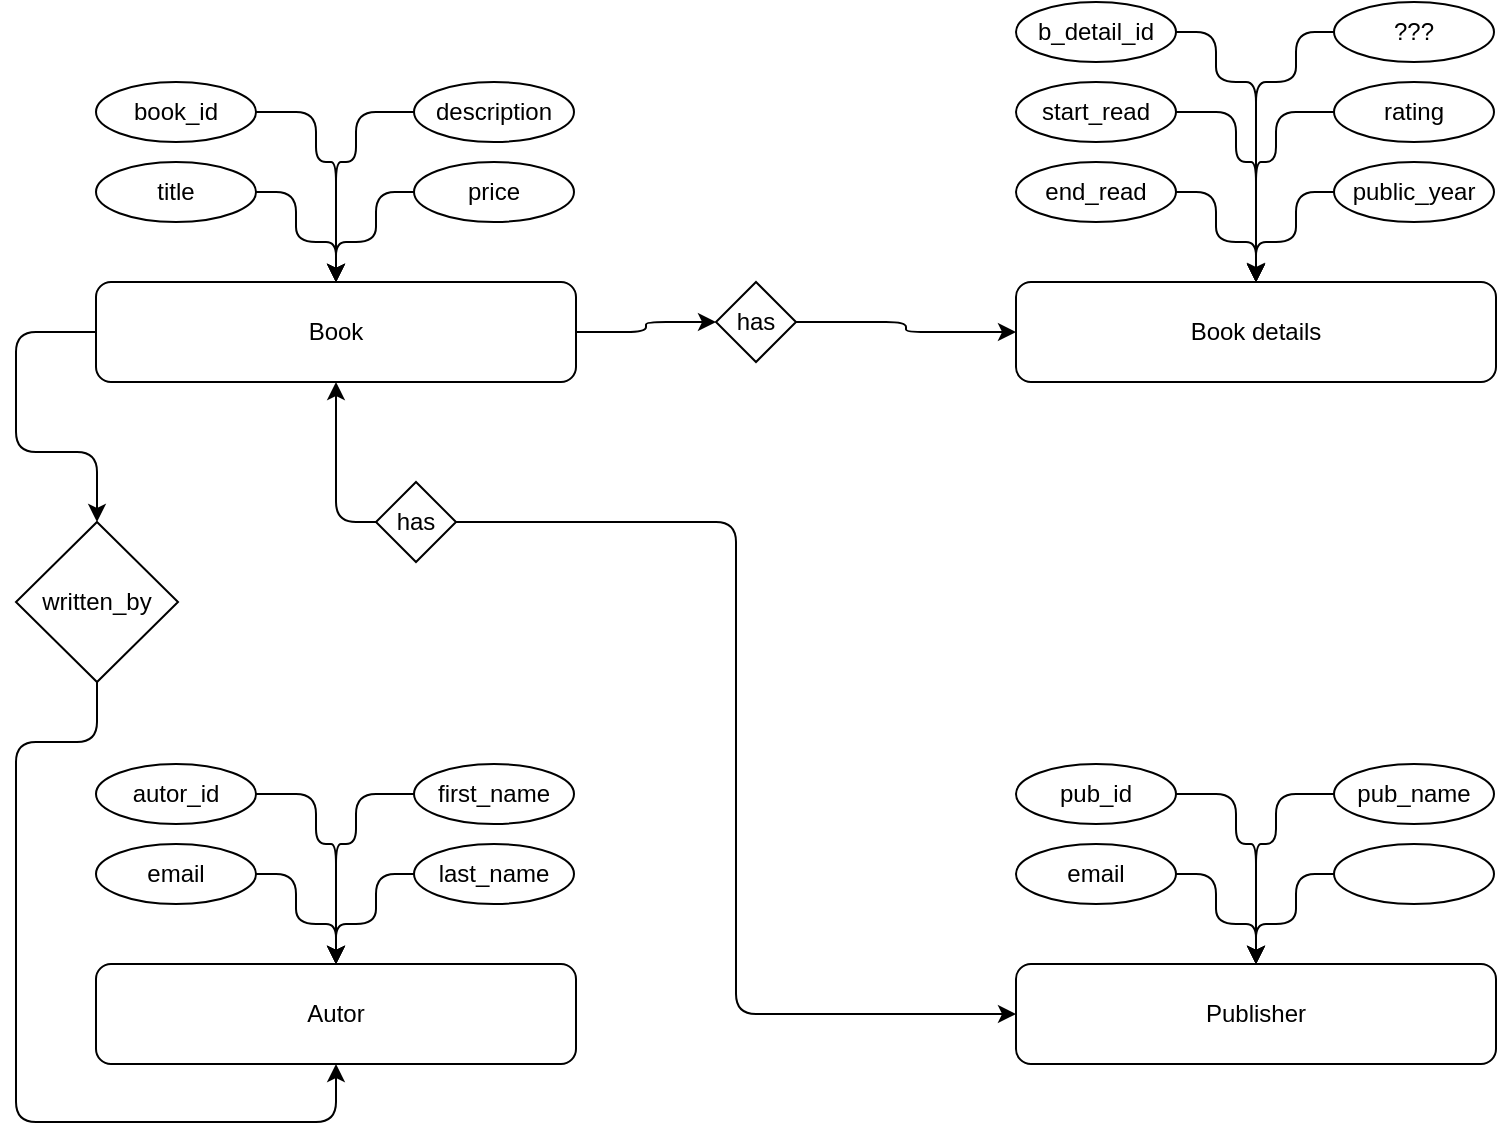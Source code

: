<mxfile>
    <diagram id="a0XAqbzJnYiUwKA8N0T5" name="Page-1">
        <mxGraphModel dx="1239" dy="646" grid="1" gridSize="10" guides="1" tooltips="1" connect="1" arrows="1" fold="1" page="1" pageScale="1" pageWidth="827" pageHeight="1169" math="0" shadow="0">
            <root>
                <mxCell id="0"/>
                <mxCell id="1" parent="0"/>
                <mxCell id="51" style="edgeStyle=orthogonalEdgeStyle;html=1;entryX=0.5;entryY=0;entryDx=0;entryDy=0;" parent="1" source="2" target="46" edge="1">
                    <mxGeometry relative="1" as="geometry">
                        <Array as="points">
                            <mxPoint x="40" y="205"/>
                            <mxPoint x="40" y="265"/>
                            <mxPoint x="81" y="265"/>
                        </Array>
                    </mxGeometry>
                </mxCell>
                <mxCell id="53" style="edgeStyle=orthogonalEdgeStyle;html=1;entryX=0;entryY=0.5;entryDx=0;entryDy=0;" parent="1" source="2" target="47" edge="1">
                    <mxGeometry relative="1" as="geometry"/>
                </mxCell>
                <mxCell id="2" value="Book" style="rounded=1;whiteSpace=wrap;html=1;" parent="1" vertex="1">
                    <mxGeometry x="80" y="180" width="240" height="50" as="geometry"/>
                </mxCell>
                <mxCell id="8" style="edgeStyle=orthogonalEdgeStyle;html=1;entryX=0.5;entryY=0;entryDx=0;entryDy=0;" parent="1" source="3" target="2" edge="1">
                    <mxGeometry relative="1" as="geometry">
                        <mxPoint x="220" y="200" as="targetPoint"/>
                        <Array as="points">
                            <mxPoint x="210" y="95"/>
                            <mxPoint x="210" y="120"/>
                            <mxPoint x="200" y="120"/>
                        </Array>
                    </mxGeometry>
                </mxCell>
                <mxCell id="3" value="description" style="ellipse;whiteSpace=wrap;html=1;" parent="1" vertex="1">
                    <mxGeometry x="239" y="80" width="80" height="30" as="geometry"/>
                </mxCell>
                <mxCell id="7" style="edgeStyle=orthogonalEdgeStyle;html=1;entryX=0.5;entryY=0;entryDx=0;entryDy=0;" parent="1" source="4" target="2" edge="1">
                    <mxGeometry relative="1" as="geometry">
                        <mxPoint x="180" y="200" as="targetPoint"/>
                        <Array as="points">
                            <mxPoint x="190" y="95"/>
                            <mxPoint x="190" y="120"/>
                            <mxPoint x="200" y="120"/>
                        </Array>
                    </mxGeometry>
                </mxCell>
                <mxCell id="4" value="book_id" style="ellipse;whiteSpace=wrap;html=1;" parent="1" vertex="1">
                    <mxGeometry x="80" y="80" width="80" height="30" as="geometry"/>
                </mxCell>
                <mxCell id="12" style="edgeStyle=orthogonalEdgeStyle;html=1;" parent="1" source="5" edge="1">
                    <mxGeometry relative="1" as="geometry">
                        <mxPoint x="200" y="180" as="targetPoint"/>
                        <Array as="points">
                            <mxPoint x="180" y="135"/>
                            <mxPoint x="180" y="160"/>
                            <mxPoint x="200" y="160"/>
                        </Array>
                    </mxGeometry>
                </mxCell>
                <mxCell id="5" value="title" style="ellipse;whiteSpace=wrap;html=1;" parent="1" vertex="1">
                    <mxGeometry x="80" y="120" width="80" height="30" as="geometry"/>
                </mxCell>
                <mxCell id="13" style="edgeStyle=orthogonalEdgeStyle;html=1;entryX=0.5;entryY=0;entryDx=0;entryDy=0;" parent="1" source="6" target="2" edge="1">
                    <mxGeometry relative="1" as="geometry">
                        <mxPoint x="230.0" y="200" as="targetPoint"/>
                        <Array as="points">
                            <mxPoint x="220" y="135"/>
                            <mxPoint x="220" y="160"/>
                            <mxPoint x="200" y="160"/>
                        </Array>
                    </mxGeometry>
                </mxCell>
                <mxCell id="6" value="price" style="ellipse;whiteSpace=wrap;html=1;" parent="1" vertex="1">
                    <mxGeometry x="239" y="120" width="80" height="30" as="geometry"/>
                </mxCell>
                <mxCell id="14" value="Book details" style="rounded=1;whiteSpace=wrap;html=1;" parent="1" vertex="1">
                    <mxGeometry x="540" y="180" width="240" height="50" as="geometry"/>
                </mxCell>
                <mxCell id="15" style="edgeStyle=orthogonalEdgeStyle;html=1;entryX=0.5;entryY=0;entryDx=0;entryDy=0;" parent="1" source="16" target="14" edge="1">
                    <mxGeometry relative="1" as="geometry">
                        <mxPoint x="680" y="200" as="targetPoint"/>
                        <Array as="points">
                            <mxPoint x="670" y="95"/>
                            <mxPoint x="670" y="120"/>
                            <mxPoint x="660" y="120"/>
                        </Array>
                    </mxGeometry>
                </mxCell>
                <mxCell id="16" value="rating" style="ellipse;whiteSpace=wrap;html=1;" parent="1" vertex="1">
                    <mxGeometry x="699" y="80" width="80" height="30" as="geometry"/>
                </mxCell>
                <mxCell id="17" style="edgeStyle=orthogonalEdgeStyle;html=1;entryX=0.5;entryY=0;entryDx=0;entryDy=0;" parent="1" source="18" target="14" edge="1">
                    <mxGeometry relative="1" as="geometry">
                        <mxPoint x="640" y="200" as="targetPoint"/>
                        <Array as="points">
                            <mxPoint x="650" y="95"/>
                            <mxPoint x="650" y="120"/>
                            <mxPoint x="660" y="120"/>
                        </Array>
                    </mxGeometry>
                </mxCell>
                <mxCell id="18" value="start_read" style="ellipse;whiteSpace=wrap;html=1;" parent="1" vertex="1">
                    <mxGeometry x="540" y="80" width="80" height="30" as="geometry"/>
                </mxCell>
                <mxCell id="19" style="edgeStyle=orthogonalEdgeStyle;html=1;" parent="1" source="20" edge="1">
                    <mxGeometry relative="1" as="geometry">
                        <mxPoint x="660" y="180" as="targetPoint"/>
                        <Array as="points">
                            <mxPoint x="640" y="135"/>
                            <mxPoint x="640" y="160"/>
                            <mxPoint x="660" y="160"/>
                        </Array>
                    </mxGeometry>
                </mxCell>
                <mxCell id="20" value="end_read" style="ellipse;whiteSpace=wrap;html=1;" parent="1" vertex="1">
                    <mxGeometry x="540" y="120" width="80" height="30" as="geometry"/>
                </mxCell>
                <mxCell id="21" style="edgeStyle=orthogonalEdgeStyle;html=1;entryX=0.5;entryY=0;entryDx=0;entryDy=0;" parent="1" source="22" target="14" edge="1">
                    <mxGeometry relative="1" as="geometry">
                        <mxPoint x="690.0" y="200" as="targetPoint"/>
                        <Array as="points">
                            <mxPoint x="680" y="135"/>
                            <mxPoint x="680" y="160"/>
                            <mxPoint x="660" y="160"/>
                        </Array>
                    </mxGeometry>
                </mxCell>
                <mxCell id="22" value="public_year" style="ellipse;whiteSpace=wrap;html=1;" parent="1" vertex="1">
                    <mxGeometry x="699" y="120" width="80" height="30" as="geometry"/>
                </mxCell>
                <mxCell id="23" value="Autor" style="rounded=1;whiteSpace=wrap;html=1;" parent="1" vertex="1">
                    <mxGeometry x="80" y="521" width="240" height="50" as="geometry"/>
                </mxCell>
                <mxCell id="24" style="edgeStyle=orthogonalEdgeStyle;html=1;entryX=0.5;entryY=0;entryDx=0;entryDy=0;" parent="1" source="25" target="23" edge="1">
                    <mxGeometry relative="1" as="geometry">
                        <mxPoint x="220" y="541" as="targetPoint"/>
                        <Array as="points">
                            <mxPoint x="210" y="436"/>
                            <mxPoint x="210" y="461"/>
                            <mxPoint x="200" y="461"/>
                        </Array>
                    </mxGeometry>
                </mxCell>
                <mxCell id="25" value="first_name" style="ellipse;whiteSpace=wrap;html=1;" parent="1" vertex="1">
                    <mxGeometry x="239" y="421" width="80" height="30" as="geometry"/>
                </mxCell>
                <mxCell id="26" style="edgeStyle=orthogonalEdgeStyle;html=1;entryX=0.5;entryY=0;entryDx=0;entryDy=0;" parent="1" source="27" target="23" edge="1">
                    <mxGeometry relative="1" as="geometry">
                        <mxPoint x="180" y="541" as="targetPoint"/>
                        <Array as="points">
                            <mxPoint x="190" y="436"/>
                            <mxPoint x="190" y="461"/>
                            <mxPoint x="200" y="461"/>
                        </Array>
                    </mxGeometry>
                </mxCell>
                <mxCell id="27" value="autor_id" style="ellipse;whiteSpace=wrap;html=1;" parent="1" vertex="1">
                    <mxGeometry x="80" y="421" width="80" height="30" as="geometry"/>
                </mxCell>
                <mxCell id="28" style="edgeStyle=orthogonalEdgeStyle;html=1;" parent="1" source="29" edge="1">
                    <mxGeometry relative="1" as="geometry">
                        <mxPoint x="200" y="521" as="targetPoint"/>
                        <Array as="points">
                            <mxPoint x="180" y="476"/>
                            <mxPoint x="180" y="501"/>
                            <mxPoint x="200" y="501"/>
                        </Array>
                    </mxGeometry>
                </mxCell>
                <mxCell id="29" value="email" style="ellipse;whiteSpace=wrap;html=1;" parent="1" vertex="1">
                    <mxGeometry x="80" y="461" width="80" height="30" as="geometry"/>
                </mxCell>
                <mxCell id="30" style="edgeStyle=orthogonalEdgeStyle;html=1;entryX=0.5;entryY=0;entryDx=0;entryDy=0;" parent="1" source="31" target="23" edge="1">
                    <mxGeometry relative="1" as="geometry">
                        <mxPoint x="230.0" y="541" as="targetPoint"/>
                        <Array as="points">
                            <mxPoint x="220" y="476"/>
                            <mxPoint x="220" y="501"/>
                            <mxPoint x="200" y="501"/>
                        </Array>
                    </mxGeometry>
                </mxCell>
                <mxCell id="31" value="last_name" style="ellipse;whiteSpace=wrap;html=1;" parent="1" vertex="1">
                    <mxGeometry x="239" y="461" width="80" height="30" as="geometry"/>
                </mxCell>
                <mxCell id="36" style="edgeStyle=orthogonalEdgeStyle;html=1;entryX=0.5;entryY=-0.011;entryDx=0;entryDy=0;entryPerimeter=0;" parent="1" source="32" target="14" edge="1">
                    <mxGeometry relative="1" as="geometry">
                        <mxPoint x="660" y="170" as="targetPoint"/>
                        <Array as="points">
                            <mxPoint x="680" y="55"/>
                            <mxPoint x="680" y="80"/>
                            <mxPoint x="660" y="80"/>
                        </Array>
                    </mxGeometry>
                </mxCell>
                <mxCell id="32" value="???" style="ellipse;whiteSpace=wrap;html=1;" parent="1" vertex="1">
                    <mxGeometry x="699" y="40" width="80" height="30" as="geometry"/>
                </mxCell>
                <mxCell id="34" style="edgeStyle=orthogonalEdgeStyle;html=1;entryX=0.5;entryY=0;entryDx=0;entryDy=0;" parent="1" source="33" target="14" edge="1">
                    <mxGeometry relative="1" as="geometry">
                        <Array as="points">
                            <mxPoint x="640" y="55"/>
                            <mxPoint x="640" y="80"/>
                            <mxPoint x="660" y="80"/>
                        </Array>
                    </mxGeometry>
                </mxCell>
                <mxCell id="33" value="b_detail_id" style="ellipse;whiteSpace=wrap;html=1;" parent="1" vertex="1">
                    <mxGeometry x="540" y="40" width="80" height="30" as="geometry"/>
                </mxCell>
                <mxCell id="37" value="Publisher" style="rounded=1;whiteSpace=wrap;html=1;" parent="1" vertex="1">
                    <mxGeometry x="540" y="521" width="240" height="50" as="geometry"/>
                </mxCell>
                <mxCell id="38" style="edgeStyle=orthogonalEdgeStyle;html=1;entryX=0.5;entryY=0;entryDx=0;entryDy=0;" parent="1" source="39" target="37" edge="1">
                    <mxGeometry relative="1" as="geometry">
                        <mxPoint x="680" y="541" as="targetPoint"/>
                        <Array as="points">
                            <mxPoint x="670" y="436"/>
                            <mxPoint x="670" y="461"/>
                            <mxPoint x="660" y="461"/>
                        </Array>
                    </mxGeometry>
                </mxCell>
                <mxCell id="39" value="pub_name" style="ellipse;whiteSpace=wrap;html=1;" parent="1" vertex="1">
                    <mxGeometry x="699" y="421" width="80" height="30" as="geometry"/>
                </mxCell>
                <mxCell id="40" style="edgeStyle=orthogonalEdgeStyle;html=1;entryX=0.5;entryY=0;entryDx=0;entryDy=0;" parent="1" source="41" target="37" edge="1">
                    <mxGeometry relative="1" as="geometry">
                        <mxPoint x="640" y="541" as="targetPoint"/>
                        <Array as="points">
                            <mxPoint x="650" y="436"/>
                            <mxPoint x="650" y="461"/>
                            <mxPoint x="660" y="461"/>
                        </Array>
                    </mxGeometry>
                </mxCell>
                <mxCell id="41" value="pub_id" style="ellipse;whiteSpace=wrap;html=1;" parent="1" vertex="1">
                    <mxGeometry x="540" y="421" width="80" height="30" as="geometry"/>
                </mxCell>
                <mxCell id="42" style="edgeStyle=orthogonalEdgeStyle;html=1;" parent="1" source="43" edge="1">
                    <mxGeometry relative="1" as="geometry">
                        <mxPoint x="660" y="521" as="targetPoint"/>
                        <Array as="points">
                            <mxPoint x="640" y="476"/>
                            <mxPoint x="640" y="501"/>
                            <mxPoint x="660" y="501"/>
                        </Array>
                    </mxGeometry>
                </mxCell>
                <mxCell id="43" value="email" style="ellipse;whiteSpace=wrap;html=1;" parent="1" vertex="1">
                    <mxGeometry x="540" y="461" width="80" height="30" as="geometry"/>
                </mxCell>
                <mxCell id="44" style="edgeStyle=orthogonalEdgeStyle;html=1;entryX=0.5;entryY=0;entryDx=0;entryDy=0;" parent="1" source="45" target="37" edge="1">
                    <mxGeometry relative="1" as="geometry">
                        <mxPoint x="690.0" y="541" as="targetPoint"/>
                        <Array as="points">
                            <mxPoint x="680" y="476"/>
                            <mxPoint x="680" y="501"/>
                            <mxPoint x="660" y="501"/>
                        </Array>
                    </mxGeometry>
                </mxCell>
                <mxCell id="45" value="" style="ellipse;whiteSpace=wrap;html=1;" parent="1" vertex="1">
                    <mxGeometry x="699" y="461" width="80" height="30" as="geometry"/>
                </mxCell>
                <mxCell id="52" style="edgeStyle=orthogonalEdgeStyle;html=1;entryX=0.5;entryY=1;entryDx=0;entryDy=0;" parent="1" source="46" target="23" edge="1">
                    <mxGeometry relative="1" as="geometry">
                        <Array as="points">
                            <mxPoint x="81" y="410"/>
                            <mxPoint x="40" y="410"/>
                            <mxPoint x="40" y="600"/>
                            <mxPoint x="200" y="600"/>
                        </Array>
                    </mxGeometry>
                </mxCell>
                <mxCell id="46" value="written_by" style="rhombus;whiteSpace=wrap;html=1;" parent="1" vertex="1">
                    <mxGeometry x="40" y="300" width="81" height="80" as="geometry"/>
                </mxCell>
                <mxCell id="55" value="" style="edgeStyle=orthogonalEdgeStyle;html=1;" parent="1" source="47" target="14" edge="1">
                    <mxGeometry relative="1" as="geometry"/>
                </mxCell>
                <mxCell id="47" value="has" style="rhombus;whiteSpace=wrap;html=1;" parent="1" vertex="1">
                    <mxGeometry x="390" y="180" width="40" height="40" as="geometry"/>
                </mxCell>
                <mxCell id="56" value="" style="edgeStyle=orthogonalEdgeStyle;html=1;" parent="1" source="48" target="2" edge="1">
                    <mxGeometry relative="1" as="geometry">
                        <Array as="points">
                            <mxPoint x="200" y="300"/>
                        </Array>
                    </mxGeometry>
                </mxCell>
                <mxCell id="57" style="edgeStyle=orthogonalEdgeStyle;html=1;entryX=0;entryY=0.5;entryDx=0;entryDy=0;" parent="1" source="48" target="37" edge="1">
                    <mxGeometry relative="1" as="geometry"/>
                </mxCell>
                <mxCell id="48" value="has" style="rhombus;whiteSpace=wrap;html=1;" parent="1" vertex="1">
                    <mxGeometry x="220" y="280" width="40" height="40" as="geometry"/>
                </mxCell>
            </root>
        </mxGraphModel>
    </diagram>
</mxfile>